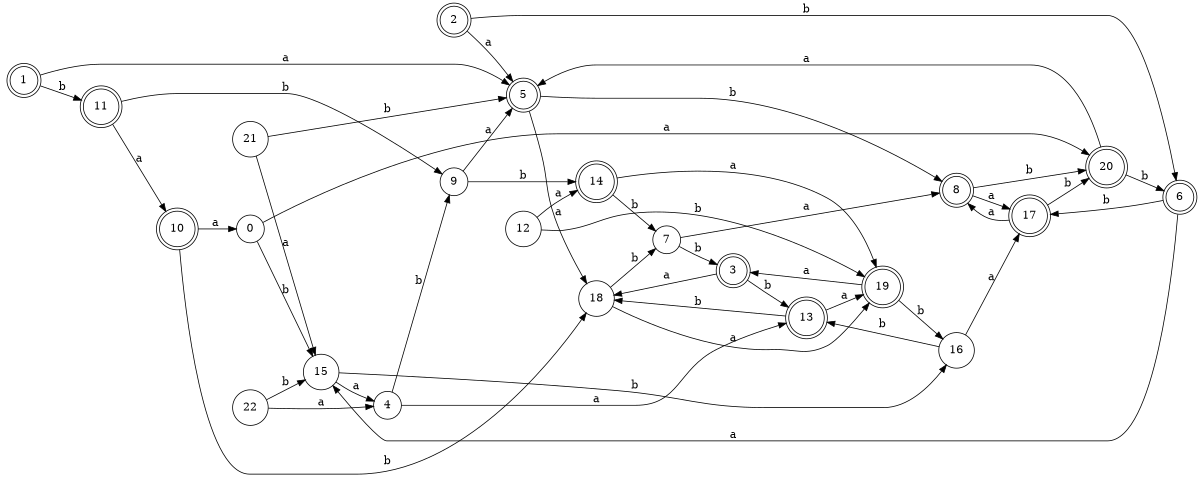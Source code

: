 digraph n19_9 {
__start0 [label="" shape="none"];

rankdir=LR;
size="8,5";

s0 [style="filled", color="black", fillcolor="white" shape="circle", label="0"];
s1 [style="rounded,filled", color="black", fillcolor="white" shape="doublecircle", label="1"];
s2 [style="rounded,filled", color="black", fillcolor="white" shape="doublecircle", label="2"];
s3 [style="rounded,filled", color="black", fillcolor="white" shape="doublecircle", label="3"];
s4 [style="filled", color="black", fillcolor="white" shape="circle", label="4"];
s5 [style="rounded,filled", color="black", fillcolor="white" shape="doublecircle", label="5"];
s6 [style="rounded,filled", color="black", fillcolor="white" shape="doublecircle", label="6"];
s7 [style="filled", color="black", fillcolor="white" shape="circle", label="7"];
s8 [style="rounded,filled", color="black", fillcolor="white" shape="doublecircle", label="8"];
s9 [style="filled", color="black", fillcolor="white" shape="circle", label="9"];
s10 [style="rounded,filled", color="black", fillcolor="white" shape="doublecircle", label="10"];
s11 [style="rounded,filled", color="black", fillcolor="white" shape="doublecircle", label="11"];
s12 [style="filled", color="black", fillcolor="white" shape="circle", label="12"];
s13 [style="rounded,filled", color="black", fillcolor="white" shape="doublecircle", label="13"];
s14 [style="rounded,filled", color="black", fillcolor="white" shape="doublecircle", label="14"];
s15 [style="filled", color="black", fillcolor="white" shape="circle", label="15"];
s16 [style="filled", color="black", fillcolor="white" shape="circle", label="16"];
s17 [style="rounded,filled", color="black", fillcolor="white" shape="doublecircle", label="17"];
s18 [style="filled", color="black", fillcolor="white" shape="circle", label="18"];
s19 [style="rounded,filled", color="black", fillcolor="white" shape="doublecircle", label="19"];
s20 [style="rounded,filled", color="black", fillcolor="white" shape="doublecircle", label="20"];
s21 [style="filled", color="black", fillcolor="white" shape="circle", label="21"];
s22 [style="filled", color="black", fillcolor="white" shape="circle", label="22"];
s0 -> s20 [label="a"];
s0 -> s15 [label="b"];
s1 -> s5 [label="a"];
s1 -> s11 [label="b"];
s2 -> s5 [label="a"];
s2 -> s6 [label="b"];
s3 -> s18 [label="a"];
s3 -> s13 [label="b"];
s4 -> s13 [label="a"];
s4 -> s9 [label="b"];
s5 -> s18 [label="a"];
s5 -> s8 [label="b"];
s6 -> s15 [label="a"];
s6 -> s17 [label="b"];
s7 -> s8 [label="a"];
s7 -> s3 [label="b"];
s8 -> s17 [label="a"];
s8 -> s20 [label="b"];
s9 -> s5 [label="a"];
s9 -> s14 [label="b"];
s10 -> s0 [label="a"];
s10 -> s18 [label="b"];
s11 -> s10 [label="a"];
s11 -> s9 [label="b"];
s12 -> s14 [label="a"];
s12 -> s19 [label="b"];
s13 -> s19 [label="a"];
s13 -> s18 [label="b"];
s14 -> s19 [label="a"];
s14 -> s7 [label="b"];
s15 -> s4 [label="a"];
s15 -> s16 [label="b"];
s16 -> s17 [label="a"];
s16 -> s13 [label="b"];
s17 -> s8 [label="a"];
s17 -> s20 [label="b"];
s18 -> s19 [label="a"];
s18 -> s7 [label="b"];
s19 -> s3 [label="a"];
s19 -> s16 [label="b"];
s20 -> s5 [label="a"];
s20 -> s6 [label="b"];
s21 -> s15 [label="a"];
s21 -> s5 [label="b"];
s22 -> s4 [label="a"];
s22 -> s15 [label="b"];

}